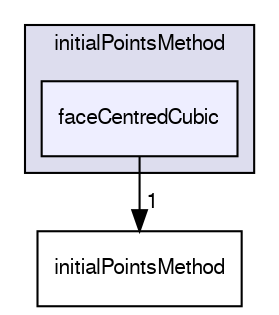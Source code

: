 digraph "applications/utilities/mesh/generation/foamyHexMesh/conformalVoronoiMesh/initialPointsMethod/faceCentredCubic" {
  bgcolor=transparent;
  compound=true
  node [ fontsize="10", fontname="FreeSans"];
  edge [ labelfontsize="10", labelfontname="FreeSans"];
  subgraph clusterdir_739e704a1e5226ac5df3019bd4cf96a4 {
    graph [ bgcolor="#ddddee", pencolor="black", label="initialPointsMethod" fontname="FreeSans", fontsize="10", URL="dir_739e704a1e5226ac5df3019bd4cf96a4.html"]
  dir_c84e5a1e152a927e21abb585e5f59009 [shape=box, label="faceCentredCubic", style="filled", fillcolor="#eeeeff", pencolor="black", URL="dir_c84e5a1e152a927e21abb585e5f59009.html"];
  }
  dir_3ff65372cd9ca7e7efbee7d5c87e06c3 [shape=box label="initialPointsMethod" URL="dir_3ff65372cd9ca7e7efbee7d5c87e06c3.html"];
  dir_c84e5a1e152a927e21abb585e5f59009->dir_3ff65372cd9ca7e7efbee7d5c87e06c3 [headlabel="1", labeldistance=1.5 headhref="dir_000391_000392.html"];
}
